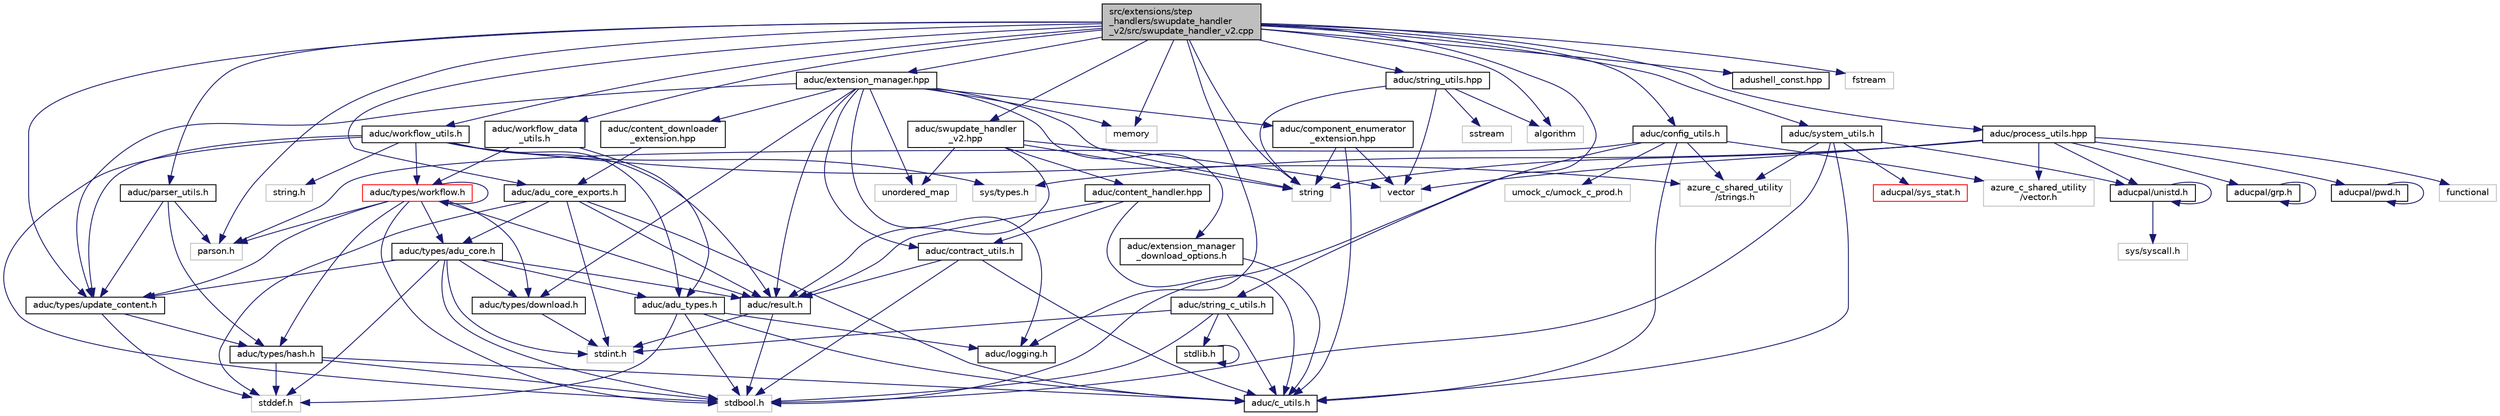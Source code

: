 digraph "src/extensions/step_handlers/swupdate_handler_v2/src/swupdate_handler_v2.cpp"
{
 // LATEX_PDF_SIZE
  edge [fontname="Helvetica",fontsize="10",labelfontname="Helvetica",labelfontsize="10"];
  node [fontname="Helvetica",fontsize="10",shape=record];
  Node1 [label="src/extensions/step\l_handlers/swupdate_handler\l_v2/src/swupdate_handler_v2.cpp",height=0.2,width=0.4,color="black", fillcolor="grey75", style="filled", fontcolor="black",tooltip="Implementation of ContentHandler API for swupdate wrapper script."];
  Node1 -> Node2 [color="midnightblue",fontsize="10",style="solid",fontname="Helvetica"];
  Node2 [label="aduc/swupdate_handler\l_v2.hpp",height=0.2,width=0.4,color="black", fillcolor="white", style="filled",URL="$swupdate__handler__v2_8hpp_source.html",tooltip=" "];
  Node2 -> Node3 [color="midnightblue",fontsize="10",style="solid",fontname="Helvetica"];
  Node3 [label="aduc/content_handler.hpp",height=0.2,width=0.4,color="black", fillcolor="white", style="filled",URL="$content__handler_8hpp.html",tooltip="Defines ContentHandler interface."];
  Node3 -> Node4 [color="midnightblue",fontsize="10",style="solid",fontname="Helvetica"];
  Node4 [label="aduc/c_utils.h",height=0.2,width=0.4,color="black", fillcolor="white", style="filled",URL="$c__utils_8h.html",tooltip="Helpers and macros for C code."];
  Node3 -> Node5 [color="midnightblue",fontsize="10",style="solid",fontname="Helvetica"];
  Node5 [label="aduc/contract_utils.h",height=0.2,width=0.4,color="black", fillcolor="white", style="filled",URL="$contract__utils_8h.html",tooltip="The header for contract utils."];
  Node5 -> Node4 [color="midnightblue",fontsize="10",style="solid",fontname="Helvetica"];
  Node5 -> Node6 [color="midnightblue",fontsize="10",style="solid",fontname="Helvetica"];
  Node6 [label="aduc/result.h",height=0.2,width=0.4,color="black", fillcolor="white", style="filled",URL="$result_8h.html",tooltip="Describes the ADUC result type. Generated from result_codes.json by ErrorCodeDefinitionGenerator...."];
  Node6 -> Node7 [color="midnightblue",fontsize="10",style="solid",fontname="Helvetica"];
  Node7 [label="stdbool.h",height=0.2,width=0.4,color="grey75", fillcolor="white", style="filled",tooltip=" "];
  Node6 -> Node8 [color="midnightblue",fontsize="10",style="solid",fontname="Helvetica"];
  Node8 [label="stdint.h",height=0.2,width=0.4,color="grey75", fillcolor="white", style="filled",tooltip=" "];
  Node5 -> Node7 [color="midnightblue",fontsize="10",style="solid",fontname="Helvetica"];
  Node3 -> Node6 [color="midnightblue",fontsize="10",style="solid",fontname="Helvetica"];
  Node2 -> Node6 [color="midnightblue",fontsize="10",style="solid",fontname="Helvetica"];
  Node2 -> Node9 [color="midnightblue",fontsize="10",style="solid",fontname="Helvetica"];
  Node9 [label="string",height=0.2,width=0.4,color="grey75", fillcolor="white", style="filled",tooltip=" "];
  Node2 -> Node10 [color="midnightblue",fontsize="10",style="solid",fontname="Helvetica"];
  Node10 [label="unordered_map",height=0.2,width=0.4,color="grey75", fillcolor="white", style="filled",tooltip=" "];
  Node2 -> Node11 [color="midnightblue",fontsize="10",style="solid",fontname="Helvetica"];
  Node11 [label="vector",height=0.2,width=0.4,color="grey75", fillcolor="white", style="filled",tooltip=" "];
  Node1 -> Node12 [color="midnightblue",fontsize="10",style="solid",fontname="Helvetica"];
  Node12 [label="aduc/adu_core_exports.h",height=0.2,width=0.4,color="black", fillcolor="white", style="filled",URL="$adu__core__exports_8h.html",tooltip="Describes methods to be exported from platform-specific ADUC agent code."];
  Node12 -> Node4 [color="midnightblue",fontsize="10",style="solid",fontname="Helvetica"];
  Node12 -> Node6 [color="midnightblue",fontsize="10",style="solid",fontname="Helvetica"];
  Node12 -> Node13 [color="midnightblue",fontsize="10",style="solid",fontname="Helvetica"];
  Node13 [label="aduc/types/adu_core.h",height=0.2,width=0.4,color="black", fillcolor="white", style="filled",URL="$adu__core_8h.html",tooltip="Describes types used in ADUC agent code."];
  Node13 -> Node14 [color="midnightblue",fontsize="10",style="solid",fontname="Helvetica"];
  Node14 [label="aduc/adu_types.h",height=0.2,width=0.4,color="black", fillcolor="white", style="filled",URL="$adu__types_8h.html",tooltip="Defines common types used throughout Device Update agent components."];
  Node14 -> Node7 [color="midnightblue",fontsize="10",style="solid",fontname="Helvetica"];
  Node14 -> Node15 [color="midnightblue",fontsize="10",style="solid",fontname="Helvetica"];
  Node15 [label="stddef.h",height=0.2,width=0.4,color="grey75", fillcolor="white", style="filled",tooltip=" "];
  Node14 -> Node4 [color="midnightblue",fontsize="10",style="solid",fontname="Helvetica"];
  Node14 -> Node16 [color="midnightblue",fontsize="10",style="solid",fontname="Helvetica"];
  Node16 [label="aduc/logging.h",height=0.2,width=0.4,color="black", fillcolor="white", style="filled",URL="$logging_8h.html",tooltip="Maps logging macros to the appropriate logging library functions."];
  Node13 -> Node6 [color="midnightblue",fontsize="10",style="solid",fontname="Helvetica"];
  Node13 -> Node17 [color="midnightblue",fontsize="10",style="solid",fontname="Helvetica"];
  Node17 [label="aduc/types/download.h",height=0.2,width=0.4,color="black", fillcolor="white", style="filled",URL="$download_8h.html",tooltip="Defines types related to file download functionality."];
  Node17 -> Node8 [color="midnightblue",fontsize="10",style="solid",fontname="Helvetica"];
  Node13 -> Node18 [color="midnightblue",fontsize="10",style="solid",fontname="Helvetica"];
  Node18 [label="aduc/types/update_content.h",height=0.2,width=0.4,color="black", fillcolor="white", style="filled",URL="$update__content_8h.html",tooltip="Defines types related to Update Content data."];
  Node18 -> Node19 [color="midnightblue",fontsize="10",style="solid",fontname="Helvetica"];
  Node19 [label="aduc/types/hash.h",height=0.2,width=0.4,color="black", fillcolor="white", style="filled",URL="$hash_8h.html",tooltip="Defines types related to hashing functionality."];
  Node19 -> Node7 [color="midnightblue",fontsize="10",style="solid",fontname="Helvetica"];
  Node19 -> Node15 [color="midnightblue",fontsize="10",style="solid",fontname="Helvetica"];
  Node19 -> Node4 [color="midnightblue",fontsize="10",style="solid",fontname="Helvetica"];
  Node18 -> Node15 [color="midnightblue",fontsize="10",style="solid",fontname="Helvetica"];
  Node13 -> Node7 [color="midnightblue",fontsize="10",style="solid",fontname="Helvetica"];
  Node13 -> Node15 [color="midnightblue",fontsize="10",style="solid",fontname="Helvetica"];
  Node13 -> Node8 [color="midnightblue",fontsize="10",style="solid",fontname="Helvetica"];
  Node12 -> Node15 [color="midnightblue",fontsize="10",style="solid",fontname="Helvetica"];
  Node12 -> Node8 [color="midnightblue",fontsize="10",style="solid",fontname="Helvetica"];
  Node1 -> Node20 [color="midnightblue",fontsize="10",style="solid",fontname="Helvetica"];
  Node20 [label="aduc/config_utils.h",height=0.2,width=0.4,color="black", fillcolor="white", style="filled",URL="$config__utils_8h.html",tooltip="Header file for the Configuration Utility for reading, parsing the ADUC configuration file."];
  Node20 -> Node21 [color="midnightblue",fontsize="10",style="solid",fontname="Helvetica"];
  Node21 [label="azure_c_shared_utility\l/strings.h",height=0.2,width=0.4,color="grey75", fillcolor="white", style="filled",tooltip=" "];
  Node20 -> Node22 [color="midnightblue",fontsize="10",style="solid",fontname="Helvetica"];
  Node22 [label="azure_c_shared_utility\l/vector.h",height=0.2,width=0.4,color="grey75", fillcolor="white", style="filled",tooltip=" "];
  Node20 -> Node4 [color="midnightblue",fontsize="10",style="solid",fontname="Helvetica"];
  Node20 -> Node23 [color="midnightblue",fontsize="10",style="solid",fontname="Helvetica"];
  Node23 [label="parson.h",height=0.2,width=0.4,color="grey75", fillcolor="white", style="filled",tooltip=" "];
  Node20 -> Node7 [color="midnightblue",fontsize="10",style="solid",fontname="Helvetica"];
  Node20 -> Node24 [color="midnightblue",fontsize="10",style="solid",fontname="Helvetica"];
  Node24 [label="umock_c/umock_c_prod.h",height=0.2,width=0.4,color="grey75", fillcolor="white", style="filled",tooltip=" "];
  Node1 -> Node25 [color="midnightblue",fontsize="10",style="solid",fontname="Helvetica"];
  Node25 [label="aduc/extension_manager.hpp",height=0.2,width=0.4,color="black", fillcolor="white", style="filled",URL="$extension__manager_8hpp.html",tooltip="Definition of the ExtensionManager."];
  Node25 -> Node26 [color="midnightblue",fontsize="10",style="solid",fontname="Helvetica"];
  Node26 [label="aduc/component_enumerator\l_extension.hpp",height=0.2,width=0.4,color="black", fillcolor="white", style="filled",URL="$component__enumerator__extension_8hpp.html",tooltip="The header for component enumerator extension."];
  Node26 -> Node4 [color="midnightblue",fontsize="10",style="solid",fontname="Helvetica"];
  Node26 -> Node9 [color="midnightblue",fontsize="10",style="solid",fontname="Helvetica"];
  Node26 -> Node11 [color="midnightblue",fontsize="10",style="solid",fontname="Helvetica"];
  Node25 -> Node27 [color="midnightblue",fontsize="10",style="solid",fontname="Helvetica"];
  Node27 [label="aduc/content_downloader\l_extension.hpp",height=0.2,width=0.4,color="black", fillcolor="white", style="filled",URL="$content__downloader__extension_8hpp.html",tooltip="Defines APIs for Device Update Content Downloader."];
  Node27 -> Node12 [color="midnightblue",fontsize="10",style="solid",fontname="Helvetica"];
  Node25 -> Node5 [color="midnightblue",fontsize="10",style="solid",fontname="Helvetica"];
  Node25 -> Node28 [color="midnightblue",fontsize="10",style="solid",fontname="Helvetica"];
  Node28 [label="aduc/extension_manager\l_download_options.h",height=0.2,width=0.4,color="black", fillcolor="white", style="filled",URL="$extension__manager__download__options_8h_source.html",tooltip=" "];
  Node28 -> Node4 [color="midnightblue",fontsize="10",style="solid",fontname="Helvetica"];
  Node25 -> Node16 [color="midnightblue",fontsize="10",style="solid",fontname="Helvetica"];
  Node25 -> Node6 [color="midnightblue",fontsize="10",style="solid",fontname="Helvetica"];
  Node25 -> Node17 [color="midnightblue",fontsize="10",style="solid",fontname="Helvetica"];
  Node25 -> Node18 [color="midnightblue",fontsize="10",style="solid",fontname="Helvetica"];
  Node25 -> Node29 [color="midnightblue",fontsize="10",style="solid",fontname="Helvetica"];
  Node29 [label="memory",height=0.2,width=0.4,color="grey75", fillcolor="white", style="filled",tooltip=" "];
  Node25 -> Node9 [color="midnightblue",fontsize="10",style="solid",fontname="Helvetica"];
  Node25 -> Node10 [color="midnightblue",fontsize="10",style="solid",fontname="Helvetica"];
  Node1 -> Node16 [color="midnightblue",fontsize="10",style="solid",fontname="Helvetica"];
  Node1 -> Node30 [color="midnightblue",fontsize="10",style="solid",fontname="Helvetica"];
  Node30 [label="aduc/parser_utils.h",height=0.2,width=0.4,color="black", fillcolor="white", style="filled",URL="$parser__utils_8h.html",tooltip="Utilities for the Device Update Agent extensibility."];
  Node30 -> Node19 [color="midnightblue",fontsize="10",style="solid",fontname="Helvetica"];
  Node30 -> Node18 [color="midnightblue",fontsize="10",style="solid",fontname="Helvetica"];
  Node30 -> Node23 [color="midnightblue",fontsize="10",style="solid",fontname="Helvetica"];
  Node1 -> Node31 [color="midnightblue",fontsize="10",style="solid",fontname="Helvetica"];
  Node31 [label="aduc/process_utils.hpp",height=0.2,width=0.4,color="black", fillcolor="white", style="filled",URL="$process__utils_8hpp.html",tooltip="Contains utilities for managing child processes."];
  Node31 -> Node32 [color="midnightblue",fontsize="10",style="solid",fontname="Helvetica"];
  Node32 [label="aducpal/grp.h",height=0.2,width=0.4,color="black", fillcolor="white", style="filled",URL="$grp_8h_source.html",tooltip=" "];
  Node32 -> Node32 [color="midnightblue",fontsize="10",style="solid",fontname="Helvetica"];
  Node31 -> Node33 [color="midnightblue",fontsize="10",style="solid",fontname="Helvetica"];
  Node33 [label="aducpal/pwd.h",height=0.2,width=0.4,color="black", fillcolor="white", style="filled",URL="$pwd_8h_source.html",tooltip=" "];
  Node33 -> Node33 [color="midnightblue",fontsize="10",style="solid",fontname="Helvetica"];
  Node31 -> Node34 [color="midnightblue",fontsize="10",style="solid",fontname="Helvetica"];
  Node34 [label="aducpal/unistd.h",height=0.2,width=0.4,color="black", fillcolor="white", style="filled",URL="$unistd_8h_source.html",tooltip=" "];
  Node34 -> Node35 [color="midnightblue",fontsize="10",style="solid",fontname="Helvetica"];
  Node35 [label="sys/syscall.h",height=0.2,width=0.4,color="grey75", fillcolor="white", style="filled",tooltip=" "];
  Node34 -> Node34 [color="midnightblue",fontsize="10",style="solid",fontname="Helvetica"];
  Node31 -> Node22 [color="midnightblue",fontsize="10",style="solid",fontname="Helvetica"];
  Node31 -> Node36 [color="midnightblue",fontsize="10",style="solid",fontname="Helvetica"];
  Node36 [label="functional",height=0.2,width=0.4,color="grey75", fillcolor="white", style="filled",tooltip=" "];
  Node31 -> Node9 [color="midnightblue",fontsize="10",style="solid",fontname="Helvetica"];
  Node31 -> Node37 [color="midnightblue",fontsize="10",style="solid",fontname="Helvetica"];
  Node37 [label="sys/types.h",height=0.2,width=0.4,color="grey75", fillcolor="white", style="filled",tooltip=" "];
  Node31 -> Node11 [color="midnightblue",fontsize="10",style="solid",fontname="Helvetica"];
  Node1 -> Node38 [color="midnightblue",fontsize="10",style="solid",fontname="Helvetica"];
  Node38 [label="aduc/string_c_utils.h",height=0.2,width=0.4,color="black", fillcolor="white", style="filled",URL="$string__c__utils_8h.html",tooltip="String utilities for C code."];
  Node38 -> Node4 [color="midnightblue",fontsize="10",style="solid",fontname="Helvetica"];
  Node38 -> Node7 [color="midnightblue",fontsize="10",style="solid",fontname="Helvetica"];
  Node38 -> Node8 [color="midnightblue",fontsize="10",style="solid",fontname="Helvetica"];
  Node38 -> Node39 [color="midnightblue",fontsize="10",style="solid",fontname="Helvetica"];
  Node39 [label="stdlib.h",height=0.2,width=0.4,color="black", fillcolor="white", style="filled",URL="$stdlib_8h_source.html",tooltip=" "];
  Node39 -> Node39 [color="midnightblue",fontsize="10",style="solid",fontname="Helvetica"];
  Node1 -> Node40 [color="midnightblue",fontsize="10",style="solid",fontname="Helvetica"];
  Node40 [label="aduc/string_utils.hpp",height=0.2,width=0.4,color="black", fillcolor="white", style="filled",URL="$string__utils_8hpp.html",tooltip="String utilities for C++ code."];
  Node40 -> Node41 [color="midnightblue",fontsize="10",style="solid",fontname="Helvetica"];
  Node41 [label="algorithm",height=0.2,width=0.4,color="grey75", fillcolor="white", style="filled",tooltip=" "];
  Node40 -> Node42 [color="midnightblue",fontsize="10",style="solid",fontname="Helvetica"];
  Node42 [label="sstream",height=0.2,width=0.4,color="grey75", fillcolor="white", style="filled",tooltip=" "];
  Node40 -> Node9 [color="midnightblue",fontsize="10",style="solid",fontname="Helvetica"];
  Node40 -> Node11 [color="midnightblue",fontsize="10",style="solid",fontname="Helvetica"];
  Node1 -> Node43 [color="midnightblue",fontsize="10",style="solid",fontname="Helvetica"];
  Node43 [label="aduc/system_utils.h",height=0.2,width=0.4,color="black", fillcolor="white", style="filled",URL="$system__utils_8h.html",tooltip="System level utilities, e.g. directory management, reboot, etc."];
  Node43 -> Node4 [color="midnightblue",fontsize="10",style="solid",fontname="Helvetica"];
  Node43 -> Node21 [color="midnightblue",fontsize="10",style="solid",fontname="Helvetica"];
  Node43 -> Node7 [color="midnightblue",fontsize="10",style="solid",fontname="Helvetica"];
  Node43 -> Node44 [color="midnightblue",fontsize="10",style="solid",fontname="Helvetica"];
  Node44 [label="aducpal/sys_stat.h",height=0.2,width=0.4,color="red", fillcolor="white", style="filled",URL="$sys__stat_8h_source.html",tooltip=" "];
  Node43 -> Node34 [color="midnightblue",fontsize="10",style="solid",fontname="Helvetica"];
  Node1 -> Node18 [color="midnightblue",fontsize="10",style="solid",fontname="Helvetica"];
  Node1 -> Node46 [color="midnightblue",fontsize="10",style="solid",fontname="Helvetica"];
  Node46 [label="aduc/workflow_data\l_utils.h",height=0.2,width=0.4,color="black", fillcolor="white", style="filled",URL="$workflow__data__utils_8h.html",tooltip="Util functions for working with ADUC_WorkflowData objects."];
  Node46 -> Node14 [color="midnightblue",fontsize="10",style="solid",fontname="Helvetica"];
  Node46 -> Node47 [color="midnightblue",fontsize="10",style="solid",fontname="Helvetica"];
  Node47 [label="aduc/types/workflow.h",height=0.2,width=0.4,color="red", fillcolor="white", style="filled",URL="$workflow_8h.html",tooltip="Define types for Device Update agent workflow."];
  Node47 -> Node7 [color="midnightblue",fontsize="10",style="solid",fontname="Helvetica"];
  Node47 -> Node6 [color="midnightblue",fontsize="10",style="solid",fontname="Helvetica"];
  Node47 -> Node13 [color="midnightblue",fontsize="10",style="solid",fontname="Helvetica"];
  Node47 -> Node17 [color="midnightblue",fontsize="10",style="solid",fontname="Helvetica"];
  Node47 -> Node19 [color="midnightblue",fontsize="10",style="solid",fontname="Helvetica"];
  Node47 -> Node18 [color="midnightblue",fontsize="10",style="solid",fontname="Helvetica"];
  Node47 -> Node47 [color="midnightblue",fontsize="10",style="solid",fontname="Helvetica"];
  Node47 -> Node23 [color="midnightblue",fontsize="10",style="solid",fontname="Helvetica"];
  Node1 -> Node49 [color="midnightblue",fontsize="10",style="solid",fontname="Helvetica"];
  Node49 [label="aduc/workflow_utils.h",height=0.2,width=0.4,color="black", fillcolor="white", style="filled",URL="$workflow__utils_8h.html",tooltip="Util functions for ADUC_Workflow data."];
  Node49 -> Node14 [color="midnightblue",fontsize="10",style="solid",fontname="Helvetica"];
  Node49 -> Node6 [color="midnightblue",fontsize="10",style="solid",fontname="Helvetica"];
  Node49 -> Node18 [color="midnightblue",fontsize="10",style="solid",fontname="Helvetica"];
  Node49 -> Node47 [color="midnightblue",fontsize="10",style="solid",fontname="Helvetica"];
  Node49 -> Node21 [color="midnightblue",fontsize="10",style="solid",fontname="Helvetica"];
  Node49 -> Node7 [color="midnightblue",fontsize="10",style="solid",fontname="Helvetica"];
  Node49 -> Node50 [color="midnightblue",fontsize="10",style="solid",fontname="Helvetica"];
  Node50 [label="string.h",height=0.2,width=0.4,color="grey75", fillcolor="white", style="filled",tooltip=" "];
  Node49 -> Node37 [color="midnightblue",fontsize="10",style="solid",fontname="Helvetica"];
  Node1 -> Node51 [color="midnightblue",fontsize="10",style="solid",fontname="Helvetica"];
  Node51 [label="adushell_const.hpp",height=0.2,width=0.4,color="black", fillcolor="white", style="filled",URL="$adushell__const_8hpp.html",tooltip="Private header contains all constants used by adu-shell and its consumers."];
  Node1 -> Node41 [color="midnightblue",fontsize="10",style="solid",fontname="Helvetica"];
  Node1 -> Node52 [color="midnightblue",fontsize="10",style="solid",fontname="Helvetica"];
  Node52 [label="fstream",height=0.2,width=0.4,color="grey75", fillcolor="white", style="filled",tooltip=" "];
  Node1 -> Node29 [color="midnightblue",fontsize="10",style="solid",fontname="Helvetica"];
  Node1 -> Node9 [color="midnightblue",fontsize="10",style="solid",fontname="Helvetica"];
  Node1 -> Node23 [color="midnightblue",fontsize="10",style="solid",fontname="Helvetica"];
}
